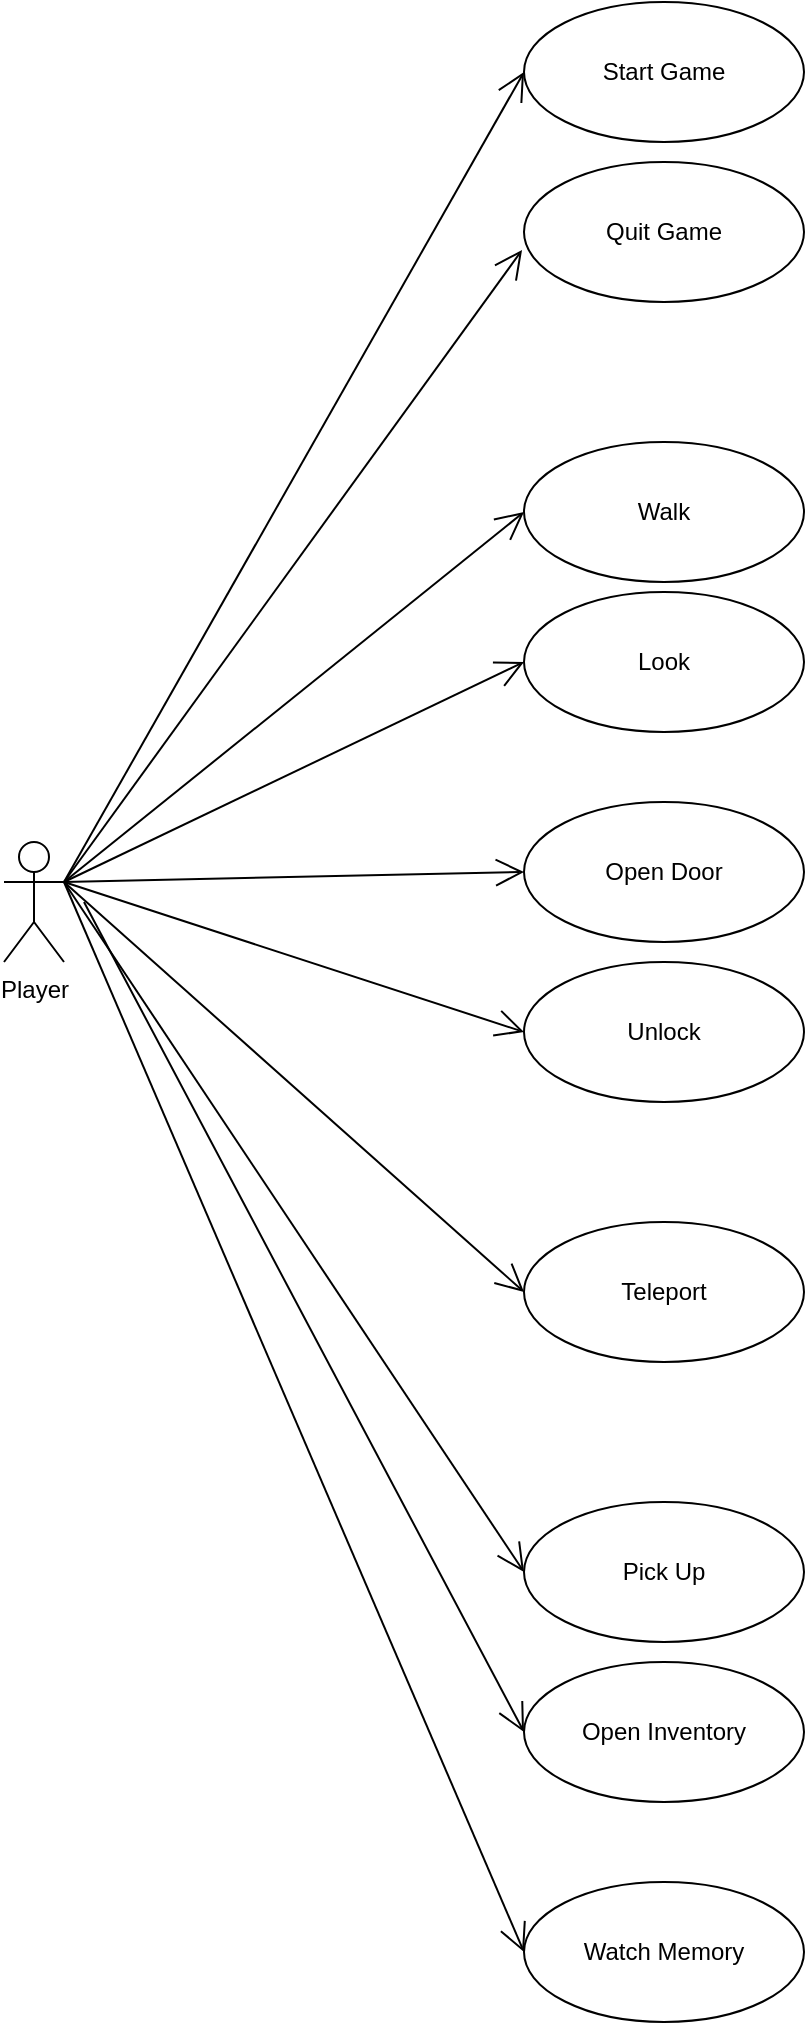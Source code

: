 <mxfile version="14.2.9" type="github" pages="2">
  <diagram id="PMFi61ckkmPXGWceTjxJ" name="UML Stuffs">
    <mxGraphModel dx="782" dy="761" grid="1" gridSize="10" guides="1" tooltips="1" connect="1" arrows="1" fold="1" page="1" pageScale="1" pageWidth="850" pageHeight="1100" math="0" shadow="0">
      <root>
        <mxCell id="0" />
        <mxCell id="1" parent="0" />
        <mxCell id="Iau4RDqyJZugYVJReliD-6" value="Player" style="shape=umlActor;verticalLabelPosition=bottom;verticalAlign=top;html=1;outlineConnect=0;" parent="1" vertex="1">
          <mxGeometry x="110" y="440" width="30" height="60" as="geometry" />
        </mxCell>
        <mxCell id="qpfmAXBAw4umEWlzYj2H-8" value="Start Game" style="ellipse;whiteSpace=wrap;html=1;" parent="1" vertex="1">
          <mxGeometry x="370" y="20" width="140" height="70" as="geometry" />
        </mxCell>
        <mxCell id="qpfmAXBAw4umEWlzYj2H-9" value="Quit Game" style="ellipse;whiteSpace=wrap;html=1;" parent="1" vertex="1">
          <mxGeometry x="370" y="100" width="140" height="70" as="geometry" />
        </mxCell>
        <mxCell id="qpfmAXBAw4umEWlzYj2H-10" value="Walk" style="ellipse;whiteSpace=wrap;html=1;" parent="1" vertex="1">
          <mxGeometry x="370" y="240" width="140" height="70" as="geometry" />
        </mxCell>
        <mxCell id="qpfmAXBAw4umEWlzYj2H-11" value="Look" style="ellipse;whiteSpace=wrap;html=1;" parent="1" vertex="1">
          <mxGeometry x="370" y="315" width="140" height="70" as="geometry" />
        </mxCell>
        <mxCell id="qpfmAXBAw4umEWlzYj2H-12" value="Open Door" style="ellipse;whiteSpace=wrap;html=1;" parent="1" vertex="1">
          <mxGeometry x="370" y="420" width="140" height="70" as="geometry" />
        </mxCell>
        <mxCell id="qpfmAXBAw4umEWlzYj2H-13" value="Unlock" style="ellipse;whiteSpace=wrap;html=1;" parent="1" vertex="1">
          <mxGeometry x="370" y="500" width="140" height="70" as="geometry" />
        </mxCell>
        <mxCell id="qpfmAXBAw4umEWlzYj2H-14" value="Teleport" style="ellipse;whiteSpace=wrap;html=1;" parent="1" vertex="1">
          <mxGeometry x="370" y="630" width="140" height="70" as="geometry" />
        </mxCell>
        <mxCell id="qpfmAXBAw4umEWlzYj2H-15" value="Pick Up" style="ellipse;whiteSpace=wrap;html=1;" parent="1" vertex="1">
          <mxGeometry x="370" y="770" width="140" height="70" as="geometry" />
        </mxCell>
        <mxCell id="qpfmAXBAw4umEWlzYj2H-16" value="Open Inventory" style="ellipse;whiteSpace=wrap;html=1;" parent="1" vertex="1">
          <mxGeometry x="370" y="850" width="140" height="70" as="geometry" />
        </mxCell>
        <mxCell id="qpfmAXBAw4umEWlzYj2H-17" value="Watch Memory" style="ellipse;whiteSpace=wrap;html=1;" parent="1" vertex="1">
          <mxGeometry x="370" y="960" width="140" height="70" as="geometry" />
        </mxCell>
        <mxCell id="qpfmAXBAw4umEWlzYj2H-18" value="" style="endArrow=open;endFill=1;endSize=12;html=1;exitX=1;exitY=0.333;exitDx=0;exitDy=0;exitPerimeter=0;entryX=0;entryY=0.5;entryDx=0;entryDy=0;" parent="1" source="Iau4RDqyJZugYVJReliD-6" target="qpfmAXBAw4umEWlzYj2H-8" edge="1">
          <mxGeometry width="160" relative="1" as="geometry">
            <mxPoint x="260" y="310" as="sourcePoint" />
            <mxPoint x="420" y="310" as="targetPoint" />
          </mxGeometry>
        </mxCell>
        <mxCell id="qpfmAXBAw4umEWlzYj2H-19" value="" style="endArrow=open;endFill=1;endSize=12;html=1;entryX=-0.007;entryY=0.629;entryDx=0;entryDy=0;entryPerimeter=0;" parent="1" target="qpfmAXBAw4umEWlzYj2H-9" edge="1">
          <mxGeometry width="160" relative="1" as="geometry">
            <mxPoint x="140" y="460" as="sourcePoint" />
            <mxPoint x="420" y="310" as="targetPoint" />
          </mxGeometry>
        </mxCell>
        <mxCell id="qpfmAXBAw4umEWlzYj2H-20" value="" style="endArrow=open;endFill=1;endSize=12;html=1;entryX=0;entryY=0.5;entryDx=0;entryDy=0;" parent="1" target="qpfmAXBAw4umEWlzYj2H-10" edge="1">
          <mxGeometry width="160" relative="1" as="geometry">
            <mxPoint x="140" y="460" as="sourcePoint" />
            <mxPoint x="420" y="310" as="targetPoint" />
          </mxGeometry>
        </mxCell>
        <mxCell id="qpfmAXBAw4umEWlzYj2H-21" value="" style="endArrow=open;endFill=1;endSize=12;html=1;entryX=0;entryY=0.5;entryDx=0;entryDy=0;" parent="1" target="qpfmAXBAw4umEWlzYj2H-11" edge="1">
          <mxGeometry width="160" relative="1" as="geometry">
            <mxPoint x="140" y="460" as="sourcePoint" />
            <mxPoint x="420" y="310" as="targetPoint" />
          </mxGeometry>
        </mxCell>
        <mxCell id="qpfmAXBAw4umEWlzYj2H-22" value="" style="endArrow=open;endFill=1;endSize=12;html=1;exitX=1;exitY=0.333;exitDx=0;exitDy=0;exitPerimeter=0;entryX=0;entryY=0.5;entryDx=0;entryDy=0;" parent="1" source="Iau4RDqyJZugYVJReliD-6" target="qpfmAXBAw4umEWlzYj2H-12" edge="1">
          <mxGeometry width="160" relative="1" as="geometry">
            <mxPoint x="260" y="510" as="sourcePoint" />
            <mxPoint x="420" y="510" as="targetPoint" />
          </mxGeometry>
        </mxCell>
        <mxCell id="qpfmAXBAw4umEWlzYj2H-23" value="" style="endArrow=open;endFill=1;endSize=12;html=1;entryX=0;entryY=0.5;entryDx=0;entryDy=0;" parent="1" target="qpfmAXBAw4umEWlzYj2H-13" edge="1">
          <mxGeometry width="160" relative="1" as="geometry">
            <mxPoint x="140" y="460" as="sourcePoint" />
            <mxPoint x="420" y="510" as="targetPoint" />
          </mxGeometry>
        </mxCell>
        <mxCell id="qpfmAXBAw4umEWlzYj2H-24" value="" style="endArrow=open;endFill=1;endSize=12;html=1;entryX=0;entryY=0.5;entryDx=0;entryDy=0;" parent="1" target="qpfmAXBAw4umEWlzYj2H-14" edge="1">
          <mxGeometry width="160" relative="1" as="geometry">
            <mxPoint x="140" y="460" as="sourcePoint" />
            <mxPoint x="420" y="610" as="targetPoint" />
          </mxGeometry>
        </mxCell>
        <mxCell id="qpfmAXBAw4umEWlzYj2H-25" value="" style="endArrow=open;endFill=1;endSize=12;html=1;entryX=0;entryY=0.5;entryDx=0;entryDy=0;" parent="1" target="qpfmAXBAw4umEWlzYj2H-15" edge="1">
          <mxGeometry width="160" relative="1" as="geometry">
            <mxPoint x="140" y="460" as="sourcePoint" />
            <mxPoint x="420" y="810" as="targetPoint" />
          </mxGeometry>
        </mxCell>
        <mxCell id="qpfmAXBAw4umEWlzYj2H-26" value="" style="endArrow=open;endFill=1;endSize=12;html=1;entryX=0;entryY=0.5;entryDx=0;entryDy=0;" parent="1" target="qpfmAXBAw4umEWlzYj2H-16" edge="1">
          <mxGeometry width="160" relative="1" as="geometry">
            <mxPoint x="150" y="470" as="sourcePoint" />
            <mxPoint x="420" y="810" as="targetPoint" />
          </mxGeometry>
        </mxCell>
        <mxCell id="qpfmAXBAw4umEWlzYj2H-27" value="" style="endArrow=open;endFill=1;endSize=12;html=1;entryX=0;entryY=0.5;entryDx=0;entryDy=0;" parent="1" target="qpfmAXBAw4umEWlzYj2H-17" edge="1">
          <mxGeometry width="160" relative="1" as="geometry">
            <mxPoint x="140" y="460" as="sourcePoint" />
            <mxPoint x="420" y="810" as="targetPoint" />
          </mxGeometry>
        </mxCell>
      </root>
    </mxGraphModel>
  </diagram>
  <diagram id="WUs1XescTKCcQdI4Ea1f" name="User Interface">
    <mxGraphModel dx="782" dy="761" grid="1" gridSize="10" guides="1" tooltips="1" connect="1" arrows="1" fold="1" page="1" pageScale="1" pageWidth="850" pageHeight="1100" math="0" shadow="0">
      <root>
        <mxCell id="OWkd1hnrqDhY0r5IFEG5-0" />
        <mxCell id="OWkd1hnrqDhY0r5IFEG5-1" parent="OWkd1hnrqDhY0r5IFEG5-0" />
        <mxCell id="OWkd1hnrqDhY0r5IFEG5-2" value="Player" style="swimlane;fontStyle=1;align=center;verticalAlign=top;childLayout=stackLayout;horizontal=1;startSize=26;horizontalStack=0;resizeParent=1;resizeParentMax=0;resizeLast=0;collapsible=1;marginBottom=0;" parent="OWkd1hnrqDhY0r5IFEG5-1" vertex="1">
          <mxGeometry x="210" y="130" width="160" height="190" as="geometry" />
        </mxCell>
        <mxCell id="OWkd1hnrqDhY0r5IFEG5-3" value="name: str" style="text;strokeColor=none;fillColor=none;align=left;verticalAlign=top;spacingLeft=4;spacingRight=4;overflow=hidden;rotatable=0;points=[[0,0.5],[1,0.5]];portConstraint=eastwest;" parent="OWkd1hnrqDhY0r5IFEG5-2" vertex="1">
          <mxGeometry y="26" width="160" height="26" as="geometry" />
        </mxCell>
        <mxCell id="OWkd1hnrqDhY0r5IFEG5-4" value="" style="line;strokeWidth=1;fillColor=none;align=left;verticalAlign=middle;spacingTop=-1;spacingLeft=3;spacingRight=3;rotatable=0;labelPosition=right;points=[];portConstraint=eastwest;" parent="OWkd1hnrqDhY0r5IFEG5-2" vertex="1">
          <mxGeometry y="52" width="160" height="8" as="geometry" />
        </mxCell>
        <mxCell id="GriyYxXzr4Fp0uX4Q8Fy-32" value="open_door(target: Door)" style="text;strokeColor=none;fillColor=none;align=left;verticalAlign=top;spacingLeft=4;spacingRight=4;overflow=hidden;rotatable=0;points=[[0,0.5],[1,0.5]];portConstraint=eastwest;" vertex="1" parent="OWkd1hnrqDhY0r5IFEG5-2">
          <mxGeometry y="60" width="160" height="26" as="geometry" />
        </mxCell>
        <mxCell id="OWkd1hnrqDhY0r5IFEG5-5" value="open_inventory()" style="text;strokeColor=none;fillColor=none;align=left;verticalAlign=top;spacingLeft=4;spacingRight=4;overflow=hidden;rotatable=0;points=[[0,0.5],[1,0.5]];portConstraint=eastwest;" parent="OWkd1hnrqDhY0r5IFEG5-2" vertex="1">
          <mxGeometry y="86" width="160" height="26" as="geometry" />
        </mxCell>
        <mxCell id="GriyYxXzr4Fp0uX4Q8Fy-0" value="unlock(target: Door, key)" style="text;strokeColor=none;fillColor=none;align=left;verticalAlign=top;spacingLeft=4;spacingRight=4;overflow=hidden;rotatable=0;points=[[0,0.5],[1,0.5]];portConstraint=eastwest;" vertex="1" parent="OWkd1hnrqDhY0r5IFEG5-2">
          <mxGeometry y="112" width="160" height="26" as="geometry" />
        </mxCell>
        <mxCell id="GriyYxXzr4Fp0uX4Q8Fy-19" value="teleport()" style="text;strokeColor=none;fillColor=none;align=left;verticalAlign=top;spacingLeft=4;spacingRight=4;overflow=hidden;rotatable=0;points=[[0,0.5],[1,0.5]];portConstraint=eastwest;" vertex="1" parent="OWkd1hnrqDhY0r5IFEG5-2">
          <mxGeometry y="138" width="160" height="26" as="geometry" />
        </mxCell>
        <mxCell id="GriyYxXzr4Fp0uX4Q8Fy-7" value="pickup(item: Item)" style="text;strokeColor=none;fillColor=none;align=left;verticalAlign=top;spacingLeft=4;spacingRight=4;overflow=hidden;rotatable=0;points=[[0,0.5],[1,0.5]];portConstraint=eastwest;" vertex="1" parent="OWkd1hnrqDhY0r5IFEG5-2">
          <mxGeometry y="164" width="160" height="26" as="geometry" />
        </mxCell>
        <mxCell id="GriyYxXzr4Fp0uX4Q8Fy-1" value="Door" style="swimlane;fontStyle=1;align=center;verticalAlign=top;childLayout=stackLayout;horizontal=1;startSize=26;horizontalStack=0;resizeParent=1;resizeParentMax=0;resizeLast=0;collapsible=1;marginBottom=0;" vertex="1" parent="OWkd1hnrqDhY0r5IFEG5-1">
          <mxGeometry x="470" y="50" width="160" height="86" as="geometry" />
        </mxCell>
        <mxCell id="GriyYxXzr4Fp0uX4Q8Fy-2" value="open: bool" style="text;strokeColor=none;fillColor=none;align=left;verticalAlign=top;spacingLeft=4;spacingRight=4;overflow=hidden;rotatable=0;points=[[0,0.5],[1,0.5]];portConstraint=eastwest;" vertex="1" parent="GriyYxXzr4Fp0uX4Q8Fy-1">
          <mxGeometry y="26" width="160" height="26" as="geometry" />
        </mxCell>
        <mxCell id="GriyYxXzr4Fp0uX4Q8Fy-6" value="highlighted: bool" style="text;strokeColor=none;fillColor=none;align=left;verticalAlign=top;spacingLeft=4;spacingRight=4;overflow=hidden;rotatable=0;points=[[0,0.5],[1,0.5]];portConstraint=eastwest;" vertex="1" parent="GriyYxXzr4Fp0uX4Q8Fy-1">
          <mxGeometry y="52" width="160" height="26" as="geometry" />
        </mxCell>
        <mxCell id="GriyYxXzr4Fp0uX4Q8Fy-3" value="" style="line;strokeWidth=1;fillColor=none;align=left;verticalAlign=middle;spacingTop=-1;spacingLeft=3;spacingRight=3;rotatable=0;labelPosition=right;points=[];portConstraint=eastwest;" vertex="1" parent="GriyYxXzr4Fp0uX4Q8Fy-1">
          <mxGeometry y="78" width="160" height="8" as="geometry" />
        </mxCell>
        <mxCell id="GriyYxXzr4Fp0uX4Q8Fy-8" value="Inventory (DataObject)" style="swimlane;fontStyle=1;align=center;verticalAlign=top;childLayout=stackLayout;horizontal=1;startSize=26;horizontalStack=0;resizeParent=1;resizeParentMax=0;resizeLast=0;collapsible=1;marginBottom=0;" vertex="1" parent="OWkd1hnrqDhY0r5IFEG5-1">
          <mxGeometry x="470" y="200" width="160" height="60" as="geometry" />
        </mxCell>
        <mxCell id="GriyYxXzr4Fp0uX4Q8Fy-9" value="items" style="text;strokeColor=none;fillColor=none;align=left;verticalAlign=top;spacingLeft=4;spacingRight=4;overflow=hidden;rotatable=0;points=[[0,0.5],[1,0.5]];portConstraint=eastwest;" vertex="1" parent="GriyYxXzr4Fp0uX4Q8Fy-8">
          <mxGeometry y="26" width="160" height="26" as="geometry" />
        </mxCell>
        <mxCell id="GriyYxXzr4Fp0uX4Q8Fy-11" value="" style="line;strokeWidth=1;fillColor=none;align=left;verticalAlign=middle;spacingTop=-1;spacingLeft=3;spacingRight=3;rotatable=0;labelPosition=right;points=[];portConstraint=eastwest;" vertex="1" parent="GriyYxXzr4Fp0uX4Q8Fy-8">
          <mxGeometry y="52" width="160" height="8" as="geometry" />
        </mxCell>
        <mxCell id="GriyYxXzr4Fp0uX4Q8Fy-22" value="MainMenu" style="swimlane;fontStyle=1;align=center;verticalAlign=top;childLayout=stackLayout;horizontal=1;startSize=26;horizontalStack=0;resizeParent=1;resizeParentMax=0;resizeLast=0;collapsible=1;marginBottom=0;" vertex="1" parent="OWkd1hnrqDhY0r5IFEG5-1">
          <mxGeometry x="540" y="344" width="160" height="112" as="geometry" />
        </mxCell>
        <mxCell id="GriyYxXzr4Fp0uX4Q8Fy-23" value="saves: List[Save]" style="text;strokeColor=none;fillColor=none;align=left;verticalAlign=top;spacingLeft=4;spacingRight=4;overflow=hidden;rotatable=0;points=[[0,0.5],[1,0.5]];portConstraint=eastwest;" vertex="1" parent="GriyYxXzr4Fp0uX4Q8Fy-22">
          <mxGeometry y="26" width="160" height="26" as="geometry" />
        </mxCell>
        <mxCell id="GriyYxXzr4Fp0uX4Q8Fy-24" value="" style="line;strokeWidth=1;fillColor=none;align=left;verticalAlign=middle;spacingTop=-1;spacingLeft=3;spacingRight=3;rotatable=0;labelPosition=right;points=[];portConstraint=eastwest;" vertex="1" parent="GriyYxXzr4Fp0uX4Q8Fy-22">
          <mxGeometry y="52" width="160" height="8" as="geometry" />
        </mxCell>
        <mxCell id="GriyYxXzr4Fp0uX4Q8Fy-25" value="start(save: Save)" style="text;strokeColor=none;fillColor=none;align=left;verticalAlign=top;spacingLeft=4;spacingRight=4;overflow=hidden;rotatable=0;points=[[0,0.5],[1,0.5]];portConstraint=eastwest;" vertex="1" parent="GriyYxXzr4Fp0uX4Q8Fy-22">
          <mxGeometry y="60" width="160" height="26" as="geometry" />
        </mxCell>
        <mxCell id="GriyYxXzr4Fp0uX4Q8Fy-26" value="quit()" style="text;strokeColor=none;fillColor=none;align=left;verticalAlign=top;spacingLeft=4;spacingRight=4;overflow=hidden;rotatable=0;points=[[0,0.5],[1,0.5]];portConstraint=eastwest;" vertex="1" parent="GriyYxXzr4Fp0uX4Q8Fy-22">
          <mxGeometry y="86" width="160" height="26" as="geometry" />
        </mxCell>
        <mxCell id="GriyYxXzr4Fp0uX4Q8Fy-29" value="" style="endArrow=classic;html=1;entryX=0;entryY=0.5;entryDx=0;entryDy=0;exitX=1;exitY=0.5;exitDx=0;exitDy=0;" edge="1" parent="OWkd1hnrqDhY0r5IFEG5-1" source="OWkd1hnrqDhY0r5IFEG5-5" target="GriyYxXzr4Fp0uX4Q8Fy-8">
          <mxGeometry width="50" height="50" relative="1" as="geometry">
            <mxPoint x="370" y="243" as="sourcePoint" />
            <mxPoint x="510" y="170" as="targetPoint" />
          </mxGeometry>
        </mxCell>
        <mxCell id="GriyYxXzr4Fp0uX4Q8Fy-34" value="inventory" style="text;html=1;strokeColor=none;fillColor=none;align=center;verticalAlign=middle;whiteSpace=wrap;rounded=0;" vertex="1" parent="OWkd1hnrqDhY0r5IFEG5-1">
          <mxGeometry x="380" y="210" width="40" height="20" as="geometry" />
        </mxCell>
        <mxCell id="GriyYxXzr4Fp0uX4Q8Fy-35" value="Save (DataObject)" style="swimlane;fontStyle=1;align=center;verticalAlign=top;childLayout=stackLayout;horizontal=1;startSize=26;horizontalStack=0;resizeParent=1;resizeParentMax=0;resizeLast=0;collapsible=1;marginBottom=0;" vertex="1" parent="OWkd1hnrqDhY0r5IFEG5-1">
          <mxGeometry x="210" y="370" width="160" height="60" as="geometry" />
        </mxCell>
        <mxCell id="GriyYxXzr4Fp0uX4Q8Fy-43" value="state: " style="text;strokeColor=none;fillColor=none;align=left;verticalAlign=top;spacingLeft=4;spacingRight=4;overflow=hidden;rotatable=0;points=[[0,0.5],[1,0.5]];portConstraint=eastwest;" vertex="1" parent="GriyYxXzr4Fp0uX4Q8Fy-35">
          <mxGeometry y="26" width="160" height="26" as="geometry" />
        </mxCell>
        <mxCell id="GriyYxXzr4Fp0uX4Q8Fy-37" value="" style="line;strokeWidth=1;fillColor=none;align=left;verticalAlign=middle;spacingTop=-1;spacingLeft=3;spacingRight=3;rotatable=0;labelPosition=right;points=[];portConstraint=eastwest;" vertex="1" parent="GriyYxXzr4Fp0uX4Q8Fy-35">
          <mxGeometry y="52" width="160" height="8" as="geometry" />
        </mxCell>
        <mxCell id="GriyYxXzr4Fp0uX4Q8Fy-44" value="" style="endArrow=classic;html=1;" edge="1" parent="OWkd1hnrqDhY0r5IFEG5-1" source="GriyYxXzr4Fp0uX4Q8Fy-22" target="GriyYxXzr4Fp0uX4Q8Fy-35">
          <mxGeometry width="50" height="50" relative="1" as="geometry">
            <mxPoint x="460" y="320" as="sourcePoint" />
            <mxPoint x="510" y="270" as="targetPoint" />
          </mxGeometry>
        </mxCell>
        <mxCell id="GriyYxXzr4Fp0uX4Q8Fy-45" value="saves: List[Save]" style="text;html=1;strokeColor=none;fillColor=none;align=center;verticalAlign=middle;whiteSpace=wrap;rounded=0;" vertex="1" parent="OWkd1hnrqDhY0r5IFEG5-1">
          <mxGeometry x="410" y="370" width="110" height="40" as="geometry" />
        </mxCell>
      </root>
    </mxGraphModel>
  </diagram>
</mxfile>
